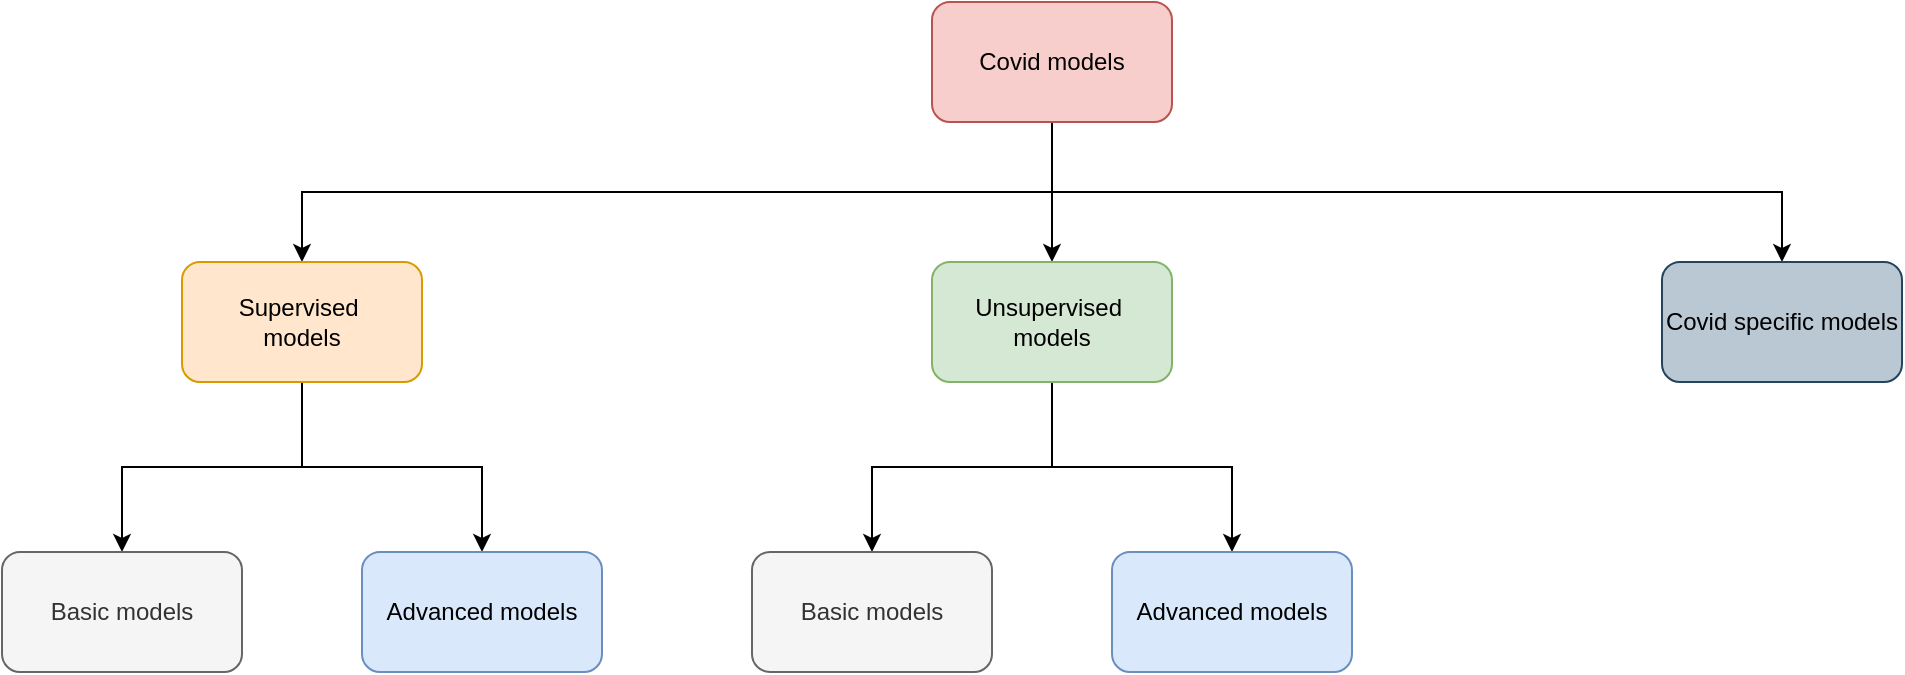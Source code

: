 <mxfile version="26.0.16" pages="4">
  <diagram name="Main" id="ciMXtin28pvy9Z-R5EFE">
    <mxGraphModel dx="2074" dy="1214" grid="1" gridSize="10" guides="1" tooltips="1" connect="1" arrows="1" fold="1" page="1" pageScale="1" pageWidth="1100" pageHeight="850" math="0" shadow="0">
      <root>
        <mxCell id="0" />
        <mxCell id="1" parent="0" />
        <mxCell id="xK0dbAxCh4vP_NzFNWeG-3" style="edgeStyle=orthogonalEdgeStyle;rounded=0;orthogonalLoop=1;jettySize=auto;html=1;exitX=0.5;exitY=1;exitDx=0;exitDy=0;entryX=0.5;entryY=0;entryDx=0;entryDy=0;" parent="1" source="cemaSmMLVrujW-6_Jvu3-1" target="cemaSmMLVrujW-6_Jvu3-2" edge="1">
          <mxGeometry relative="1" as="geometry" />
        </mxCell>
        <mxCell id="xK0dbAxCh4vP_NzFNWeG-5" style="edgeStyle=orthogonalEdgeStyle;rounded=0;orthogonalLoop=1;jettySize=auto;html=1;exitX=0.5;exitY=1;exitDx=0;exitDy=0;entryX=0.5;entryY=0;entryDx=0;entryDy=0;" parent="1" source="cemaSmMLVrujW-6_Jvu3-1" target="cemaSmMLVrujW-6_Jvu3-3" edge="1">
          <mxGeometry relative="1" as="geometry" />
        </mxCell>
        <mxCell id="xK0dbAxCh4vP_NzFNWeG-6" style="edgeStyle=orthogonalEdgeStyle;rounded=0;orthogonalLoop=1;jettySize=auto;html=1;exitX=0.5;exitY=1;exitDx=0;exitDy=0;entryX=0.5;entryY=0;entryDx=0;entryDy=0;" parent="1" source="cemaSmMLVrujW-6_Jvu3-1" target="xK0dbAxCh4vP_NzFNWeG-1" edge="1">
          <mxGeometry relative="1" as="geometry" />
        </mxCell>
        <mxCell id="cemaSmMLVrujW-6_Jvu3-1" value="Covid models" style="rounded=1;whiteSpace=wrap;html=1;fillColor=#f8cecc;strokeColor=#b85450;" parent="1" vertex="1">
          <mxGeometry x="540" y="258" width="120" height="60" as="geometry" />
        </mxCell>
        <mxCell id="cemaSmMLVrujW-6_Jvu3-9" style="edgeStyle=orthogonalEdgeStyle;rounded=0;orthogonalLoop=1;jettySize=auto;html=1;exitX=0.5;exitY=1;exitDx=0;exitDy=0;entryX=0.5;entryY=0;entryDx=0;entryDy=0;" parent="1" source="cemaSmMLVrujW-6_Jvu3-2" target="cemaSmMLVrujW-6_Jvu3-6" edge="1">
          <mxGeometry relative="1" as="geometry" />
        </mxCell>
        <mxCell id="cemaSmMLVrujW-6_Jvu3-10" style="edgeStyle=orthogonalEdgeStyle;rounded=0;orthogonalLoop=1;jettySize=auto;html=1;exitX=0.5;exitY=1;exitDx=0;exitDy=0;entryX=0.5;entryY=0;entryDx=0;entryDy=0;" parent="1" source="cemaSmMLVrujW-6_Jvu3-2" target="cemaSmMLVrujW-6_Jvu3-7" edge="1">
          <mxGeometry relative="1" as="geometry" />
        </mxCell>
        <mxCell id="cemaSmMLVrujW-6_Jvu3-2" value="Supervised&amp;nbsp;&lt;div&gt;models&lt;/div&gt;" style="rounded=1;whiteSpace=wrap;html=1;fillColor=#ffe6cc;strokeColor=#d79b00;" parent="1" vertex="1">
          <mxGeometry x="165" y="388" width="120" height="60" as="geometry" />
        </mxCell>
        <mxCell id="cemaSmMLVrujW-6_Jvu3-13" style="edgeStyle=orthogonalEdgeStyle;rounded=0;orthogonalLoop=1;jettySize=auto;html=1;exitX=0.5;exitY=1;exitDx=0;exitDy=0;entryX=0.5;entryY=0;entryDx=0;entryDy=0;" parent="1" source="cemaSmMLVrujW-6_Jvu3-3" target="cemaSmMLVrujW-6_Jvu3-11" edge="1">
          <mxGeometry relative="1" as="geometry" />
        </mxCell>
        <mxCell id="cemaSmMLVrujW-6_Jvu3-14" style="edgeStyle=orthogonalEdgeStyle;rounded=0;orthogonalLoop=1;jettySize=auto;html=1;exitX=0.5;exitY=1;exitDx=0;exitDy=0;" parent="1" source="cemaSmMLVrujW-6_Jvu3-3" target="cemaSmMLVrujW-6_Jvu3-12" edge="1">
          <mxGeometry relative="1" as="geometry" />
        </mxCell>
        <mxCell id="cemaSmMLVrujW-6_Jvu3-3" value="Unsupervised&amp;nbsp;&lt;div&gt;models&lt;/div&gt;" style="rounded=1;whiteSpace=wrap;html=1;fillColor=#d5e8d4;strokeColor=#82b366;" parent="1" vertex="1">
          <mxGeometry x="540" y="388" width="120" height="60" as="geometry" />
        </mxCell>
        <mxCell id="cemaSmMLVrujW-6_Jvu3-6" value="Basic models" style="rounded=1;whiteSpace=wrap;html=1;fillColor=#f5f5f5;strokeColor=#666666;fontColor=#333333;" parent="1" vertex="1">
          <mxGeometry x="75" y="533" width="120" height="60" as="geometry" />
        </mxCell>
        <mxCell id="cemaSmMLVrujW-6_Jvu3-7" value="Advanced models" style="rounded=1;whiteSpace=wrap;html=1;fillColor=#dae8fc;strokeColor=#6c8ebf;" parent="1" vertex="1">
          <mxGeometry x="255" y="533" width="120" height="60" as="geometry" />
        </mxCell>
        <mxCell id="cemaSmMLVrujW-6_Jvu3-11" value="Basic models" style="rounded=1;whiteSpace=wrap;html=1;fillColor=#f5f5f5;fontColor=#333333;strokeColor=#666666;" parent="1" vertex="1">
          <mxGeometry x="450" y="533" width="120" height="60" as="geometry" />
        </mxCell>
        <mxCell id="cemaSmMLVrujW-6_Jvu3-12" value="Advanced models" style="rounded=1;whiteSpace=wrap;html=1;fillColor=#dae8fc;strokeColor=#6c8ebf;" parent="1" vertex="1">
          <mxGeometry x="630" y="533" width="120" height="60" as="geometry" />
        </mxCell>
        <mxCell id="xK0dbAxCh4vP_NzFNWeG-1" value="Covid specific models" style="rounded=1;whiteSpace=wrap;html=1;fillColor=#bac8d3;strokeColor=#23445d;" parent="1" vertex="1">
          <mxGeometry x="905" y="388" width="120" height="60" as="geometry" />
        </mxCell>
      </root>
    </mxGraphModel>
  </diagram>
  <diagram id="qT8ImLPaNErWYpZOO_7_" name="Supervised models">
    <mxGraphModel dx="1026" dy="663" grid="1" gridSize="10" guides="1" tooltips="1" connect="1" arrows="1" fold="1" page="1" pageScale="1" pageWidth="1100" pageHeight="850" math="0" shadow="0">
      <root>
        <mxCell id="0" />
        <mxCell id="1" parent="0" />
        <mxCell id="yNRg12sICpPYoYdfjsNc-1" style="edgeStyle=orthogonalEdgeStyle;rounded=0;orthogonalLoop=1;jettySize=auto;html=1;exitX=0.5;exitY=1;exitDx=0;exitDy=0;entryX=0.5;entryY=0;entryDx=0;entryDy=0;" parent="1" source="yNRg12sICpPYoYdfjsNc-3" target="yNRg12sICpPYoYdfjsNc-4" edge="1">
          <mxGeometry relative="1" as="geometry" />
        </mxCell>
        <mxCell id="yNRg12sICpPYoYdfjsNc-2" style="edgeStyle=orthogonalEdgeStyle;rounded=0;orthogonalLoop=1;jettySize=auto;html=1;exitX=0.5;exitY=1;exitDx=0;exitDy=0;entryX=0.5;entryY=0;entryDx=0;entryDy=0;" parent="1" source="yNRg12sICpPYoYdfjsNc-3" target="yNRg12sICpPYoYdfjsNc-5" edge="1">
          <mxGeometry relative="1" as="geometry" />
        </mxCell>
        <mxCell id="yNRg12sICpPYoYdfjsNc-3" value="Supervised&amp;nbsp;&lt;div&gt;models&lt;/div&gt;" style="rounded=1;whiteSpace=wrap;html=1;fillColor=#ffe6cc;strokeColor=#d79b00;" parent="1" vertex="1">
          <mxGeometry x="490" y="80" width="120" height="60" as="geometry" />
        </mxCell>
        <mxCell id="yNRg12sICpPYoYdfjsNc-7" style="edgeStyle=orthogonalEdgeStyle;rounded=0;orthogonalLoop=1;jettySize=auto;html=1;exitX=0.5;exitY=1;exitDx=0;exitDy=0;" parent="1" source="yNRg12sICpPYoYdfjsNc-4" target="yNRg12sICpPYoYdfjsNc-6" edge="1">
          <mxGeometry relative="1" as="geometry" />
        </mxCell>
        <mxCell id="yNRg12sICpPYoYdfjsNc-10" style="edgeStyle=orthogonalEdgeStyle;rounded=0;orthogonalLoop=1;jettySize=auto;html=1;exitX=0.5;exitY=1;exitDx=0;exitDy=0;entryX=0.5;entryY=0;entryDx=0;entryDy=0;" parent="1" source="yNRg12sICpPYoYdfjsNc-4" target="yNRg12sICpPYoYdfjsNc-8" edge="1">
          <mxGeometry relative="1" as="geometry" />
        </mxCell>
        <mxCell id="yNRg12sICpPYoYdfjsNc-11" style="edgeStyle=orthogonalEdgeStyle;rounded=0;orthogonalLoop=1;jettySize=auto;html=1;exitX=0.5;exitY=1;exitDx=0;exitDy=0;" parent="1" source="yNRg12sICpPYoYdfjsNc-4" target="yNRg12sICpPYoYdfjsNc-9" edge="1">
          <mxGeometry relative="1" as="geometry" />
        </mxCell>
        <mxCell id="yNRg12sICpPYoYdfjsNc-4" value="Basic models" style="rounded=1;whiteSpace=wrap;html=1;fillColor=#f5f5f5;strokeColor=#666666;fontColor=#333333;" parent="1" vertex="1">
          <mxGeometry x="255" y="235" width="120" height="60" as="geometry" />
        </mxCell>
        <mxCell id="yNRg12sICpPYoYdfjsNc-15" style="edgeStyle=orthogonalEdgeStyle;rounded=0;orthogonalLoop=1;jettySize=auto;html=1;exitX=0.5;exitY=1;exitDx=0;exitDy=0;entryX=0.5;entryY=0;entryDx=0;entryDy=0;" parent="1" source="yNRg12sICpPYoYdfjsNc-5" target="yNRg12sICpPYoYdfjsNc-12" edge="1">
          <mxGeometry relative="1" as="geometry" />
        </mxCell>
        <mxCell id="yNRg12sICpPYoYdfjsNc-16" style="edgeStyle=orthogonalEdgeStyle;rounded=0;orthogonalLoop=1;jettySize=auto;html=1;exitX=0.5;exitY=1;exitDx=0;exitDy=0;entryX=0.5;entryY=0;entryDx=0;entryDy=0;" parent="1" source="yNRg12sICpPYoYdfjsNc-5" target="yNRg12sICpPYoYdfjsNc-13" edge="1">
          <mxGeometry relative="1" as="geometry" />
        </mxCell>
        <mxCell id="yNRg12sICpPYoYdfjsNc-17" style="edgeStyle=orthogonalEdgeStyle;rounded=0;orthogonalLoop=1;jettySize=auto;html=1;exitX=0.5;exitY=1;exitDx=0;exitDy=0;entryX=0.5;entryY=0;entryDx=0;entryDy=0;" parent="1" source="yNRg12sICpPYoYdfjsNc-5" target="yNRg12sICpPYoYdfjsNc-14" edge="1">
          <mxGeometry relative="1" as="geometry" />
        </mxCell>
        <mxCell id="yNRg12sICpPYoYdfjsNc-5" value="Advanced models" style="rounded=1;whiteSpace=wrap;html=1;fillColor=#dae8fc;strokeColor=#6c8ebf;" parent="1" vertex="1">
          <mxGeometry x="725" y="235" width="120" height="60" as="geometry" />
        </mxCell>
        <mxCell id="yNRg12sICpPYoYdfjsNc-6" value="Support Vector Machies" style="rounded=1;whiteSpace=wrap;html=1;" parent="1" vertex="1">
          <mxGeometry x="105" y="395" width="120" height="60" as="geometry" />
        </mxCell>
        <mxCell id="yNRg12sICpPYoYdfjsNc-8" value="Logistic Regression" style="rounded=1;whiteSpace=wrap;html=1;" parent="1" vertex="1">
          <mxGeometry x="255" y="395" width="120" height="60" as="geometry" />
        </mxCell>
        <mxCell id="yNRg12sICpPYoYdfjsNc-9" value="&lt;p style=&quot;margin: 0px; font-variant-numeric: normal; font-variant-east-asian: normal; font-variant-alternates: normal; font-size-adjust: none; font-kerning: auto; font-optical-sizing: auto; font-feature-settings: normal; font-variation-settings: normal; font-variant-position: normal; font-stretch: normal; font-size: 13px; line-height: normal; font-family: &amp;quot;Helvetica Neue&amp;quot;; text-align: start;&quot; class=&quot;p1&quot;&gt;Random Forest&lt;/p&gt;" style="rounded=1;whiteSpace=wrap;html=1;" parent="1" vertex="1">
          <mxGeometry x="405" y="395" width="120" height="60" as="geometry" />
        </mxCell>
        <mxCell id="yNRg12sICpPYoYdfjsNc-12" value="Convolutional Neural Networks" style="rounded=1;whiteSpace=wrap;html=1;" parent="1" vertex="1">
          <mxGeometry x="575" y="395" width="120" height="60" as="geometry" />
        </mxCell>
        <mxCell id="yNRg12sICpPYoYdfjsNc-13" value="Transfer learning-based models" style="rounded=1;whiteSpace=wrap;html=1;" parent="1" vertex="1">
          <mxGeometry x="725" y="395" width="120" height="60" as="geometry" />
        </mxCell>
        <mxCell id="yNRg12sICpPYoYdfjsNc-14" value="Capsule Networks" style="rounded=1;whiteSpace=wrap;html=1;" parent="1" vertex="1">
          <mxGeometry x="875" y="395" width="120" height="60" as="geometry" />
        </mxCell>
        <mxCell id="-A6RMDFo_6YCGbnqH9uz-1" value="Features" style="swimlane;fontStyle=0;childLayout=stackLayout;horizontal=1;startSize=30;horizontalStack=0;resizeParent=1;resizeParentMax=0;resizeLast=0;collapsible=1;marginBottom=0;whiteSpace=wrap;html=1;fillColor=#e1d5e7;strokeColor=#9673a6;" vertex="1" parent="1">
          <mxGeometry x="95" y="590" width="140" height="150" as="geometry" />
        </mxCell>
        <mxCell id="-A6RMDFo_6YCGbnqH9uz-2" value="Descriptive statistics" style="text;strokeColor=none;fillColor=none;align=left;verticalAlign=middle;spacingLeft=4;spacingRight=4;overflow=hidden;points=[[0,0.5],[1,0.5]];portConstraint=eastwest;rotatable=0;whiteSpace=wrap;html=1;" vertex="1" parent="-A6RMDFo_6YCGbnqH9uz-1">
          <mxGeometry y="30" width="140" height="30" as="geometry" />
        </mxCell>
        <mxCell id="-A6RMDFo_6YCGbnqH9uz-3" value="Histogram" style="text;strokeColor=none;fillColor=none;align=left;verticalAlign=middle;spacingLeft=4;spacingRight=4;overflow=hidden;points=[[0,0.5],[1,0.5]];portConstraint=eastwest;rotatable=0;whiteSpace=wrap;html=1;" vertex="1" parent="-A6RMDFo_6YCGbnqH9uz-1">
          <mxGeometry y="60" width="140" height="30" as="geometry" />
        </mxCell>
        <mxCell id="-A6RMDFo_6YCGbnqH9uz-4" value="Edges" style="text;strokeColor=none;fillColor=none;align=left;verticalAlign=middle;spacingLeft=4;spacingRight=4;overflow=hidden;points=[[0,0.5],[1,0.5]];portConstraint=eastwest;rotatable=0;whiteSpace=wrap;html=1;" vertex="1" parent="-A6RMDFo_6YCGbnqH9uz-1">
          <mxGeometry y="90" width="140" height="30" as="geometry" />
        </mxCell>
        <mxCell id="-A6RMDFo_6YCGbnqH9uz-5" value="GLCM" style="text;strokeColor=none;fillColor=none;align=left;verticalAlign=middle;spacingLeft=4;spacingRight=4;overflow=hidden;points=[[0,0.5],[1,0.5]];portConstraint=eastwest;rotatable=0;whiteSpace=wrap;html=1;" vertex="1" parent="-A6RMDFo_6YCGbnqH9uz-1">
          <mxGeometry y="120" width="140" height="30" as="geometry" />
        </mxCell>
      </root>
    </mxGraphModel>
  </diagram>
  <diagram id="udMlE-Of8WtaY1VjiE_j" name="Unsupervised models">
    <mxGraphModel dx="1026" dy="663" grid="1" gridSize="10" guides="1" tooltips="1" connect="1" arrows="1" fold="1" page="1" pageScale="1" pageWidth="1100" pageHeight="850" math="0" shadow="0">
      <root>
        <mxCell id="0" />
        <mxCell id="1" parent="0" />
        <mxCell id="m_voU1Ds3c9K4e713G8o-1" style="edgeStyle=orthogonalEdgeStyle;rounded=0;orthogonalLoop=1;jettySize=auto;html=1;exitX=0.5;exitY=1;exitDx=0;exitDy=0;entryX=0.5;entryY=0;entryDx=0;entryDy=0;" edge="1" parent="1" source="m_voU1Ds3c9K4e713G8o-3" target="m_voU1Ds3c9K4e713G8o-7">
          <mxGeometry relative="1" as="geometry" />
        </mxCell>
        <mxCell id="m_voU1Ds3c9K4e713G8o-2" style="edgeStyle=orthogonalEdgeStyle;rounded=0;orthogonalLoop=1;jettySize=auto;html=1;exitX=0.5;exitY=1;exitDx=0;exitDy=0;entryX=0.5;entryY=0;entryDx=0;entryDy=0;" edge="1" parent="1" source="m_voU1Ds3c9K4e713G8o-3" target="m_voU1Ds3c9K4e713G8o-11">
          <mxGeometry relative="1" as="geometry" />
        </mxCell>
        <mxCell id="m_voU1Ds3c9K4e713G8o-3" value="Unsupervised&amp;nbsp;&lt;div&gt;models&lt;/div&gt;" style="rounded=1;whiteSpace=wrap;html=1;fillColor=#d5e8d4;strokeColor=#82b366;" vertex="1" parent="1">
          <mxGeometry x="490" y="238" width="120" height="60" as="geometry" />
        </mxCell>
        <mxCell id="m_voU1Ds3c9K4e713G8o-4" style="edgeStyle=orthogonalEdgeStyle;rounded=0;orthogonalLoop=1;jettySize=auto;html=1;exitX=0.5;exitY=1;exitDx=0;exitDy=0;" edge="1" parent="1" source="m_voU1Ds3c9K4e713G8o-7" target="m_voU1Ds3c9K4e713G8o-12">
          <mxGeometry relative="1" as="geometry" />
        </mxCell>
        <mxCell id="m_voU1Ds3c9K4e713G8o-5" style="edgeStyle=orthogonalEdgeStyle;rounded=0;orthogonalLoop=1;jettySize=auto;html=1;exitX=0.5;exitY=1;exitDx=0;exitDy=0;entryX=0.5;entryY=0;entryDx=0;entryDy=0;" edge="1" parent="1" source="m_voU1Ds3c9K4e713G8o-7" target="m_voU1Ds3c9K4e713G8o-13">
          <mxGeometry relative="1" as="geometry" />
        </mxCell>
        <mxCell id="m_voU1Ds3c9K4e713G8o-6" style="edgeStyle=orthogonalEdgeStyle;rounded=0;orthogonalLoop=1;jettySize=auto;html=1;exitX=0.5;exitY=1;exitDx=0;exitDy=0;" edge="1" parent="1" source="m_voU1Ds3c9K4e713G8o-7" target="m_voU1Ds3c9K4e713G8o-14">
          <mxGeometry relative="1" as="geometry" />
        </mxCell>
        <mxCell id="m_voU1Ds3c9K4e713G8o-7" value="Basic models" style="rounded=1;whiteSpace=wrap;html=1;fillColor=#f5f5f5;strokeColor=#666666;fontColor=#333333;" vertex="1" parent="1">
          <mxGeometry x="255" y="393" width="120" height="60" as="geometry" />
        </mxCell>
        <mxCell id="m_voU1Ds3c9K4e713G8o-8" style="edgeStyle=orthogonalEdgeStyle;rounded=0;orthogonalLoop=1;jettySize=auto;html=1;exitX=0.5;exitY=1;exitDx=0;exitDy=0;entryX=0.5;entryY=0;entryDx=0;entryDy=0;" edge="1" parent="1" source="m_voU1Ds3c9K4e713G8o-11" target="m_voU1Ds3c9K4e713G8o-15">
          <mxGeometry relative="1" as="geometry" />
        </mxCell>
        <mxCell id="m_voU1Ds3c9K4e713G8o-9" style="edgeStyle=orthogonalEdgeStyle;rounded=0;orthogonalLoop=1;jettySize=auto;html=1;exitX=0.5;exitY=1;exitDx=0;exitDy=0;entryX=0.5;entryY=0;entryDx=0;entryDy=0;" edge="1" parent="1" source="m_voU1Ds3c9K4e713G8o-11" target="m_voU1Ds3c9K4e713G8o-16">
          <mxGeometry relative="1" as="geometry" />
        </mxCell>
        <mxCell id="m_voU1Ds3c9K4e713G8o-10" style="edgeStyle=orthogonalEdgeStyle;rounded=0;orthogonalLoop=1;jettySize=auto;html=1;exitX=0.5;exitY=1;exitDx=0;exitDy=0;entryX=0.5;entryY=0;entryDx=0;entryDy=0;" edge="1" parent="1" source="m_voU1Ds3c9K4e713G8o-11" target="m_voU1Ds3c9K4e713G8o-17">
          <mxGeometry relative="1" as="geometry" />
        </mxCell>
        <mxCell id="m_voU1Ds3c9K4e713G8o-11" value="Advanced models" style="rounded=1;whiteSpace=wrap;html=1;fillColor=#dae8fc;strokeColor=#6c8ebf;" vertex="1" parent="1">
          <mxGeometry x="725" y="393" width="120" height="60" as="geometry" />
        </mxCell>
        <mxCell id="m_voU1Ds3c9K4e713G8o-12" value="K-Means clustering" style="rounded=1;whiteSpace=wrap;html=1;" vertex="1" parent="1">
          <mxGeometry x="105" y="553" width="120" height="60" as="geometry" />
        </mxCell>
        <mxCell id="m_voU1Ds3c9K4e713G8o-13" value="Principal Component Analysis" style="rounded=1;whiteSpace=wrap;html=1;" vertex="1" parent="1">
          <mxGeometry x="255" y="553" width="120" height="60" as="geometry" />
        </mxCell>
        <mxCell id="m_voU1Ds3c9K4e713G8o-14" value="&lt;p style=&quot;margin: 0px; font-variant-numeric: normal; font-variant-east-asian: normal; font-variant-alternates: normal; font-size-adjust: none; font-kerning: auto; font-optical-sizing: auto; font-feature-settings: normal; font-variation-settings: normal; font-variant-position: normal; font-stretch: normal; font-size: 13px; line-height: normal; font-family: &amp;quot;Helvetica Neue&amp;quot;; text-align: start;&quot; class=&quot;p1&quot;&gt;Auto-encoders&lt;br&gt;&lt;/p&gt;" style="rounded=1;whiteSpace=wrap;html=1;" vertex="1" parent="1">
          <mxGeometry x="405" y="553" width="120" height="60" as="geometry" />
        </mxCell>
        <mxCell id="m_voU1Ds3c9K4e713G8o-15" value="Convolutional Neural Networks" style="rounded=1;whiteSpace=wrap;html=1;" vertex="1" parent="1">
          <mxGeometry x="575" y="553" width="120" height="60" as="geometry" />
        </mxCell>
        <mxCell id="m_voU1Ds3c9K4e713G8o-16" value="Graph-based models" style="rounded=1;whiteSpace=wrap;html=1;" vertex="1" parent="1">
          <mxGeometry x="725" y="553" width="120" height="60" as="geometry" />
        </mxCell>
        <mxCell id="m_voU1Ds3c9K4e713G8o-17" value="Deep&amp;nbsp;&lt;span style=&quot;font-family: &amp;quot;Helvetica Neue&amp;quot;; font-size: 13px; text-align: start;&quot;&gt;Auto-encoders&lt;/span&gt;" style="rounded=1;whiteSpace=wrap;html=1;" vertex="1" parent="1">
          <mxGeometry x="875" y="553" width="120" height="60" as="geometry" />
        </mxCell>
      </root>
    </mxGraphModel>
  </diagram>
  <diagram id="aogHjLmU0naKM6DMxWx2" name="Roadmap">
    <mxGraphModel dx="1430" dy="837" grid="1" gridSize="10" guides="1" tooltips="1" connect="1" arrows="1" fold="1" page="1" pageScale="1" pageWidth="1100" pageHeight="850" math="0" shadow="0">
      <root>
        <mxCell id="0" />
        <mxCell id="1" parent="0" />
        <mxCell id="40lD1EmkbBOR3VWzuAHx-75" value="" style="rounded=0;whiteSpace=wrap;html=1;" parent="1" vertex="1">
          <mxGeometry x="150" y="25" width="800" height="800" as="geometry" />
        </mxCell>
        <mxCell id="40lD1EmkbBOR3VWzuAHx-21" value="" style="endArrow=none;html=1;strokeWidth=3;strokeColor=#CCCCCC;labelBackgroundColor=none;fontSize=16;rounded=0;" parent="1" source="40lD1EmkbBOR3VWzuAHx-22" target="40lD1EmkbBOR3VWzuAHx-23" edge="1">
          <mxGeometry relative="1" as="geometry" />
        </mxCell>
        <mxCell id="40lD1EmkbBOR3VWzuAHx-22" value="" style="ellipse;whiteSpace=wrap;html=1;aspect=fixed;shadow=0;fillColor=none;strokeColor=#333333;fontSize=16;align=center;strokeWidth=2;" parent="1" vertex="1">
          <mxGeometry x="539" y="120" width="12" height="12" as="geometry" />
        </mxCell>
        <mxCell id="40lD1EmkbBOR3VWzuAHx-23" value="" style="ellipse;whiteSpace=wrap;html=1;aspect=fixed;shadow=0;fillColor=none;strokeColor=#333333;fontSize=16;align=center;strokeWidth=2;" parent="1" vertex="1">
          <mxGeometry x="539" y="618" width="12" height="12" as="geometry" />
        </mxCell>
        <mxCell id="40lD1EmkbBOR3VWzuAHx-24" value="" style="verticalLabelPosition=middle;verticalAlign=middle;html=1;shape=mxgraph.infographic.circularCallout2;dy=15;strokeColor=#10739E;labelPosition=center;align=center;fontColor=#10739E;fontStyle=1;fontSize=24;shadow=0;direction=north;" parent="1" vertex="1">
          <mxGeometry x="305" y="150" width="246" height="60" as="geometry" />
        </mxCell>
        <mxCell id="40lD1EmkbBOR3VWzuAHx-25" value="" style="verticalLabelPosition=middle;verticalAlign=middle;html=1;shape=mxgraph.infographic.circularCallout2;dy=15;strokeColor=#F2931E;labelPosition=center;align=center;fontColor=#F2931E;fontStyle=1;fontSize=24;shadow=0;direction=north;flipH=1;" parent="1" vertex="1">
          <mxGeometry x="539" y="220" width="246" height="60" as="geometry" />
        </mxCell>
        <mxCell id="40lD1EmkbBOR3VWzuAHx-26" value="" style="verticalLabelPosition=middle;verticalAlign=middle;html=1;shape=mxgraph.infographic.circularCallout2;dy=15;strokeColor=#AE4132;labelPosition=center;align=center;fontColor=#10739E;fontStyle=1;fontSize=24;shadow=0;direction=north;" parent="1" vertex="1">
          <mxGeometry x="305" y="290" width="246" height="60" as="geometry" />
        </mxCell>
        <mxCell id="40lD1EmkbBOR3VWzuAHx-27" value="" style="verticalLabelPosition=middle;verticalAlign=middle;html=1;shape=mxgraph.infographic.circularCallout2;dy=15;strokeColor=#23445D;labelPosition=center;align=center;fontColor=#10739E;fontStyle=1;fontSize=24;shadow=0;direction=north;flipH=1;" parent="1" vertex="1">
          <mxGeometry x="539" y="360" width="246" height="60" as="geometry" />
        </mxCell>
        <mxCell id="40lD1EmkbBOR3VWzuAHx-28" value="" style="verticalLabelPosition=middle;verticalAlign=middle;html=1;shape=mxgraph.infographic.circularCallout2;dy=15;strokeColor=#12AAB5;labelPosition=center;align=center;fontColor=#10739E;fontStyle=1;fontSize=24;shadow=0;direction=north;" parent="1" vertex="1">
          <mxGeometry x="305" y="430" width="246" height="60" as="geometry" />
        </mxCell>
        <mxCell id="40lD1EmkbBOR3VWzuAHx-29" value="" style="verticalLabelPosition=middle;verticalAlign=middle;html=1;shape=mxgraph.infographic.circularCallout2;dy=15;strokeColor=#56517E;labelPosition=center;align=center;fontColor=#10739E;fontStyle=1;fontSize=24;shadow=0;direction=north;flipH=1;" parent="1" vertex="1">
          <mxGeometry x="539" y="500" width="246" height="60" as="geometry" />
        </mxCell>
        <mxCell id="40lD1EmkbBOR3VWzuAHx-30" value="Label" style="fillColor=#10739E;strokecolor=none;rounded=1;fontColor=#FFFFFF;strokeColor=none;fontStyle=1;fontSize=14;whiteSpace=wrap;html=1;" parent="1" vertex="1">
          <mxGeometry x="375" y="140" width="160" height="30" as="geometry" />
        </mxCell>
        <mxCell id="40lD1EmkbBOR3VWzuAHx-31" value="Label" style="fillColor=#F2931E;strokecolor=none;rounded=1;fontColor=#FFFFFF;strokeColor=none;fontStyle=1;fontSize=14;whiteSpace=wrap;html=1;" parent="1" vertex="1">
          <mxGeometry x="555" y="205" width="160" height="30" as="geometry" />
        </mxCell>
        <mxCell id="40lD1EmkbBOR3VWzuAHx-32" value="Label" style="fillColor=#AE4132;strokecolor=none;rounded=1;fontColor=#FFFFFF;strokeColor=none;fontStyle=1;fontSize=14;whiteSpace=wrap;html=1;" parent="1" vertex="1">
          <mxGeometry x="375" y="280" width="160" height="30" as="geometry" />
        </mxCell>
        <mxCell id="40lD1EmkbBOR3VWzuAHx-33" value="Label" style="fillColor=#23445D;strokecolor=none;rounded=1;fontColor=#FFFFFF;strokeColor=none;fontStyle=1;fontSize=14;whiteSpace=wrap;html=1;" parent="1" vertex="1">
          <mxGeometry x="555" y="345" width="160" height="30" as="geometry" />
        </mxCell>
        <mxCell id="40lD1EmkbBOR3VWzuAHx-34" value="Label" style="fillColor=#12AAB5;strokecolor=none;rounded=1;fontColor=#FFFFFF;strokeColor=none;fontStyle=1;fontSize=14;whiteSpace=wrap;html=1;" parent="1" vertex="1">
          <mxGeometry x="375" y="420" width="160" height="30" as="geometry" />
        </mxCell>
        <mxCell id="40lD1EmkbBOR3VWzuAHx-35" value="Label" style="fillColor=#56517E;strokecolor=none;rounded=1;fontColor=#FFFFFF;strokeColor=none;fontStyle=1;fontSize=14;whiteSpace=wrap;html=1;" parent="1" vertex="1">
          <mxGeometry x="555" y="485" width="160" height="30" as="geometry" />
        </mxCell>
        <mxCell id="40lD1EmkbBOR3VWzuAHx-36" value="&lt;font style=&quot;font-size: 10px&quot;&gt;&lt;font style=&quot;font-size: 12px&quot; color=&quot;#10739E&quot;&gt;&lt;b&gt;Label&lt;/b&gt;&lt;/font&gt;&lt;br&gt;&lt;br&gt;&lt;font size=&quot;1&quot;&gt;Lorem ipsum dolor sit amet, consectetur adipisicing elit&lt;/font&gt;&lt;/font&gt;" style="rounded=1;strokeColor=none;fillColor=#EEEEEE;align=center;arcSize=12;verticalAlign=top;whiteSpace=wrap;html=1;fontSize=12;" parent="1" vertex="1">
          <mxGeometry x="375" y="190" width="160" height="70" as="geometry" />
        </mxCell>
        <mxCell id="40lD1EmkbBOR3VWzuAHx-37" value="&lt;font style=&quot;font-size: 10px&quot;&gt;&lt;font style=&quot;font-size: 12px&quot; color=&quot;#F2931E&quot;&gt;&lt;b&gt;Label&lt;/b&gt;&lt;/font&gt;&lt;br&gt;&lt;br&gt;&lt;font size=&quot;1&quot;&gt;Lorem ipsum dolor sit amet, consectetur adipisicing elit&lt;/font&gt;&lt;/font&gt;" style="rounded=1;strokeColor=none;fillColor=#EEEEEE;align=center;arcSize=12;verticalAlign=top;whiteSpace=wrap;html=1;fontSize=12;" parent="1" vertex="1">
          <mxGeometry x="555" y="260" width="160" height="70" as="geometry" />
        </mxCell>
        <mxCell id="40lD1EmkbBOR3VWzuAHx-38" value="&lt;font style=&quot;font-size: 10px&quot;&gt;&lt;font style=&quot;font-size: 12px&quot; color=&quot;#AE4132&quot;&gt;&lt;b&gt;Label&lt;/b&gt;&lt;/font&gt;&lt;br&gt;&lt;br&gt;&lt;font size=&quot;1&quot;&gt;Lorem ipsum dolor sit amet, consectetur adipisicing elit&lt;/font&gt;&lt;/font&gt;" style="rounded=1;strokeColor=none;fillColor=#EEEEEE;align=center;arcSize=12;verticalAlign=top;whiteSpace=wrap;html=1;fontSize=12;" parent="1" vertex="1">
          <mxGeometry x="375" y="330" width="160" height="70" as="geometry" />
        </mxCell>
        <mxCell id="40lD1EmkbBOR3VWzuAHx-39" value="&lt;font style=&quot;font-size: 10px&quot;&gt;&lt;font style=&quot;font-size: 12px&quot; color=&quot;#23445D&quot;&gt;&lt;b&gt;Label&lt;/b&gt;&lt;/font&gt;&lt;br&gt;&lt;br&gt;&lt;font size=&quot;1&quot;&gt;Lorem ipsum dolor sit amet, consectetur adipisicing elit&lt;/font&gt;&lt;/font&gt;" style="rounded=1;strokeColor=none;fillColor=#EEEEEE;align=center;arcSize=12;verticalAlign=top;whiteSpace=wrap;html=1;fontSize=12;" parent="1" vertex="1">
          <mxGeometry x="555" y="400" width="160" height="70" as="geometry" />
        </mxCell>
        <mxCell id="40lD1EmkbBOR3VWzuAHx-40" value="&lt;font style=&quot;font-size: 10px&quot;&gt;&lt;font style=&quot;font-size: 12px&quot; color=&quot;#12AAB5&quot;&gt;&lt;b&gt;Label&lt;/b&gt;&lt;/font&gt;&lt;br&gt;&lt;br&gt;&lt;font size=&quot;1&quot;&gt;Lorem ipsum dolor sit amet, consectetur adipisicing elit&lt;/font&gt;&lt;/font&gt;" style="rounded=1;strokeColor=none;fillColor=#EEEEEE;align=center;arcSize=12;verticalAlign=top;whiteSpace=wrap;html=1;fontSize=12;" parent="1" vertex="1">
          <mxGeometry x="375" y="470" width="160" height="70" as="geometry" />
        </mxCell>
        <mxCell id="40lD1EmkbBOR3VWzuAHx-41" value="&lt;font style=&quot;font-size: 10px&quot;&gt;&lt;font style=&quot;font-size: 12px&quot; color=&quot;#56517E&quot;&gt;&lt;b&gt;Label&lt;/b&gt;&lt;/font&gt;&lt;br&gt;&lt;br&gt;&lt;font size=&quot;1&quot;&gt;Lorem ipsum dolor sit amet, consectetur adipisicing elit&lt;/font&gt;&lt;/font&gt;" style="rounded=1;strokeColor=none;fillColor=#EEEEEE;align=center;arcSize=12;verticalAlign=top;whiteSpace=wrap;html=1;fontSize=12;" parent="1" vertex="1">
          <mxGeometry x="555" y="540" width="160" height="70" as="geometry" />
        </mxCell>
        <mxCell id="40lD1EmkbBOR3VWzuAHx-42" value="" style="endArrow=none;html=1;strokeWidth=3;strokeColor=#CCCCCC;labelBackgroundColor=none;fontSize=16;rounded=0;" parent="1" source="40lD1EmkbBOR3VWzuAHx-43" target="40lD1EmkbBOR3VWzuAHx-44" edge="1">
          <mxGeometry relative="1" as="geometry" />
        </mxCell>
        <mxCell id="40lD1EmkbBOR3VWzuAHx-43" value="" style="ellipse;whiteSpace=wrap;html=1;aspect=fixed;shadow=0;fillColor=none;strokeColor=#333333;fontSize=16;align=center;strokeWidth=2;" parent="1" vertex="1">
          <mxGeometry x="539" y="120" width="12" height="12" as="geometry" />
        </mxCell>
        <mxCell id="40lD1EmkbBOR3VWzuAHx-44" value="" style="ellipse;whiteSpace=wrap;html=1;aspect=fixed;shadow=0;fillColor=none;strokeColor=#333333;fontSize=16;align=center;strokeWidth=2;" parent="1" vertex="1">
          <mxGeometry x="539" y="618" width="12" height="12" as="geometry" />
        </mxCell>
        <mxCell id="40lD1EmkbBOR3VWzuAHx-45" value="" style="verticalLabelPosition=middle;verticalAlign=middle;html=1;shape=mxgraph.infographic.circularCallout2;dy=15;strokeColor=#10739E;labelPosition=center;align=center;fontColor=#10739E;fontStyle=1;fontSize=24;shadow=0;direction=north;" parent="1" vertex="1">
          <mxGeometry x="305" y="150" width="246" height="60" as="geometry" />
        </mxCell>
        <mxCell id="40lD1EmkbBOR3VWzuAHx-46" value="" style="verticalLabelPosition=middle;verticalAlign=middle;html=1;shape=mxgraph.infographic.circularCallout2;dy=15;strokeColor=#F2931E;labelPosition=center;align=center;fontColor=#F2931E;fontStyle=1;fontSize=24;shadow=0;direction=north;flipH=1;" parent="1" vertex="1">
          <mxGeometry x="539" y="220" width="246" height="60" as="geometry" />
        </mxCell>
        <mxCell id="40lD1EmkbBOR3VWzuAHx-47" value="" style="verticalLabelPosition=middle;verticalAlign=middle;html=1;shape=mxgraph.infographic.circularCallout2;dy=15;strokeColor=#AE4132;labelPosition=center;align=center;fontColor=#10739E;fontStyle=1;fontSize=24;shadow=0;direction=north;" parent="1" vertex="1">
          <mxGeometry x="305" y="290" width="246" height="60" as="geometry" />
        </mxCell>
        <mxCell id="40lD1EmkbBOR3VWzuAHx-48" value="" style="verticalLabelPosition=middle;verticalAlign=middle;html=1;shape=mxgraph.infographic.circularCallout2;dy=15;strokeColor=#23445D;labelPosition=center;align=center;fontColor=#10739E;fontStyle=1;fontSize=24;shadow=0;direction=north;flipH=1;" parent="1" vertex="1">
          <mxGeometry x="539" y="360" width="246" height="60" as="geometry" />
        </mxCell>
        <mxCell id="40lD1EmkbBOR3VWzuAHx-49" value="" style="verticalLabelPosition=middle;verticalAlign=middle;html=1;shape=mxgraph.infographic.circularCallout2;dy=15;strokeColor=#12AAB5;labelPosition=center;align=center;fontColor=#10739E;fontStyle=1;fontSize=24;shadow=0;direction=north;" parent="1" vertex="1">
          <mxGeometry x="305" y="430" width="246" height="60" as="geometry" />
        </mxCell>
        <mxCell id="40lD1EmkbBOR3VWzuAHx-50" value="" style="verticalLabelPosition=middle;verticalAlign=middle;html=1;shape=mxgraph.infographic.circularCallout2;dy=15;strokeColor=#56517E;labelPosition=center;align=center;fontColor=#10739E;fontStyle=1;fontSize=24;shadow=0;direction=north;flipH=1;" parent="1" vertex="1">
          <mxGeometry x="539" y="500" width="246" height="60" as="geometry" />
        </mxCell>
        <mxCell id="40lD1EmkbBOR3VWzuAHx-51" value="Mask creation" style="fillColor=#10739E;strokecolor=none;rounded=1;fontColor=#FFFFFF;strokeColor=none;fontStyle=1;fontSize=14;whiteSpace=wrap;html=1;" parent="1" vertex="1">
          <mxGeometry x="375" y="140" width="160" height="30" as="geometry" />
        </mxCell>
        <mxCell id="40lD1EmkbBOR3VWzuAHx-52" value="Image augmentation" style="fillColor=#F2931E;strokecolor=none;rounded=1;fontColor=#FFFFFF;strokeColor=none;fontStyle=1;fontSize=14;whiteSpace=wrap;html=1;" parent="1" vertex="1">
          <mxGeometry x="555" y="205" width="160" height="30" as="geometry" />
        </mxCell>
        <mxCell id="40lD1EmkbBOR3VWzuAHx-53" value="Image classification" style="fillColor=#AE4132;strokecolor=none;rounded=1;fontColor=#FFFFFF;strokeColor=none;fontStyle=1;fontSize=14;whiteSpace=wrap;html=1;" parent="1" vertex="1">
          <mxGeometry x="375" y="280" width="160" height="30" as="geometry" />
        </mxCell>
        <mxCell id="40lD1EmkbBOR3VWzuAHx-54" value="Model training&amp;nbsp;" style="fillColor=#23445D;strokecolor=none;rounded=1;fontColor=#FFFFFF;strokeColor=none;fontStyle=1;fontSize=14;whiteSpace=wrap;html=1;" parent="1" vertex="1">
          <mxGeometry x="555" y="345" width="160" height="30" as="geometry" />
        </mxCell>
        <mxCell id="40lD1EmkbBOR3VWzuAHx-55" value="Model validation" style="fillColor=#12AAB5;strokecolor=none;rounded=1;fontColor=#FFFFFF;strokeColor=none;fontStyle=1;fontSize=14;whiteSpace=wrap;html=1;" parent="1" vertex="1">
          <mxGeometry x="375" y="420" width="160" height="30" as="geometry" />
        </mxCell>
        <mxCell id="40lD1EmkbBOR3VWzuAHx-56" value="Multi-model testing" style="fillColor=#56517E;strokecolor=none;rounded=1;fontColor=#FFFFFF;strokeColor=none;fontStyle=1;fontSize=14;whiteSpace=wrap;html=1;" parent="1" vertex="1">
          <mxGeometry x="555" y="485" width="160" height="30" as="geometry" />
        </mxCell>
        <mxCell id="40lD1EmkbBOR3VWzuAHx-57" value="&lt;font style=&quot;&quot;&gt;&lt;font color=&quot;#10739e&quot;&gt;&lt;b&gt;Creating new masks&lt;/b&gt;&lt;/font&gt;&lt;br&gt;&lt;br&gt;&lt;font style=&quot;font-size: 10px;&quot; size=&quot;1&quot;&gt;We can use U-net model to create new masks&lt;/font&gt;&lt;/font&gt;" style="rounded=1;strokeColor=none;fillColor=#EEEEEE;align=center;arcSize=12;verticalAlign=top;whiteSpace=wrap;html=1;fontSize=12;" parent="1" vertex="1">
          <mxGeometry x="375" y="190" width="160" height="70" as="geometry" />
        </mxCell>
        <mxCell id="40lD1EmkbBOR3VWzuAHx-58" value="&lt;font style=&quot;&quot;&gt;&lt;font style=&quot;font-size: 12px;&quot; color=&quot;#F2931E&quot;&gt;&lt;b&gt;Balancing datasets&lt;/b&gt;&lt;/font&gt;&lt;br&gt;&lt;br&gt;&lt;font size=&quot;1&quot;&gt;Create more images for VP, Covid, and LO&lt;/font&gt;&lt;/font&gt;" style="rounded=1;strokeColor=none;fillColor=#EEEEEE;align=center;arcSize=12;verticalAlign=top;whiteSpace=wrap;html=1;fontSize=12;" parent="1" vertex="1">
          <mxGeometry x="555" y="260" width="160" height="70" as="geometry" />
        </mxCell>
        <mxCell id="40lD1EmkbBOR3VWzuAHx-59" value="&lt;font style=&quot;&quot;&gt;&lt;font color=&quot;#ae4132&quot;&gt;&lt;b&gt;Classifying Lung area&lt;/b&gt;&lt;/font&gt;&lt;/font&gt;&lt;div&gt;&lt;font style=&quot;&quot;&gt;&lt;font color=&quot;#ae4132&quot;&gt;&lt;b&gt;&lt;br&gt;&lt;/b&gt;&lt;/font&gt;&lt;/font&gt;&lt;div&gt;&lt;font style=&quot;font-size: 10px&quot;&gt;&lt;font size=&quot;1&quot;&gt;Custom CNN, ResNet, EfficientNet, VGG16/VGG19&lt;/font&gt;&lt;/font&gt;&lt;/div&gt;&lt;/div&gt;" style="rounded=1;strokeColor=none;fillColor=#EEEEEE;align=center;arcSize=12;verticalAlign=top;whiteSpace=wrap;html=1;fontSize=12;" parent="1" vertex="1">
          <mxGeometry x="375" y="330" width="160" height="70" as="geometry" />
        </mxCell>
        <mxCell id="40lD1EmkbBOR3VWzuAHx-60" value="&lt;font style=&quot;&quot;&gt;&lt;font style=&quot;font-size: 12px;&quot; color=&quot;#23445D&quot;&gt;&lt;b&gt;Supervised models&lt;/b&gt;&lt;/font&gt;&lt;br&gt;&lt;br&gt;&lt;font size=&quot;1&quot;&gt;CNN, CapsNet, and Transfer Learning using ImageNet&lt;/font&gt;&lt;/font&gt;" style="rounded=1;strokeColor=none;fillColor=#EEEEEE;align=center;arcSize=12;verticalAlign=top;whiteSpace=wrap;html=1;fontSize=12;" parent="1" vertex="1">
          <mxGeometry x="555" y="400" width="160" height="70" as="geometry" />
        </mxCell>
        <mxCell id="40lD1EmkbBOR3VWzuAHx-61" value="&lt;font style=&quot;&quot;&gt;&lt;font color=&quot;#12aab5&quot;&gt;&lt;b&gt;Target performance&lt;/b&gt;&lt;/font&gt;&lt;br&gt;&lt;br&gt;&lt;span style=&quot;font-size: 10px;&quot;&gt;Metrics: Accuracy, Recall, ...&lt;/span&gt;&lt;/font&gt;" style="rounded=1;strokeColor=none;fillColor=#EEEEEE;align=center;arcSize=12;verticalAlign=top;whiteSpace=wrap;html=1;fontSize=12;" parent="1" vertex="1">
          <mxGeometry x="375" y="470" width="160" height="70" as="geometry" />
        </mxCell>
        <mxCell id="40lD1EmkbBOR3VWzuAHx-62" value="&lt;font style=&quot;font-size: 10px&quot;&gt;&lt;font style=&quot;font-size: 12px;&quot; color=&quot;#56517E&quot;&gt;&lt;b&gt;Trying different models&lt;/b&gt;&lt;/font&gt;&lt;br&gt;&lt;br&gt;&lt;span style=&quot;font-size: x-small;&quot;&gt;CNN with XGBoost/CatBoost/RF&lt;/span&gt;&lt;/font&gt;" style="rounded=1;strokeColor=none;fillColor=#EEEEEE;align=center;arcSize=12;verticalAlign=top;whiteSpace=wrap;html=1;fontSize=12;" parent="1" vertex="1">
          <mxGeometry x="555" y="540" width="160" height="70" as="geometry" />
        </mxCell>
        <mxCell id="40lD1EmkbBOR3VWzuAHx-65" value="March 8th, 2025" style="text;html=1;align=center;verticalAlign=middle;whiteSpace=wrap;rounded=0;fontStyle=1;fontSize=15;" parent="1" vertex="1">
          <mxGeometry x="480" y="70" width="130" height="30" as="geometry" />
        </mxCell>
        <mxCell id="40lD1EmkbBOR3VWzuAHx-66" value="April 15th, 2025" style="text;html=1;align=center;verticalAlign=middle;whiteSpace=wrap;rounded=0;fontStyle=1;fontSize=15;" parent="1" vertex="1">
          <mxGeometry x="480" y="640" width="130" height="30" as="geometry" />
        </mxCell>
        <mxCell id="40lD1EmkbBOR3VWzuAHx-67" value="March 19th, 2025" style="text;html=1;align=center;verticalAlign=middle;whiteSpace=wrap;rounded=0;fontStyle=1;fontSize=15;" parent="1" vertex="1">
          <mxGeometry x="165" y="165" width="130" height="30" as="geometry" />
        </mxCell>
        <mxCell id="40lD1EmkbBOR3VWzuAHx-68" value="March 21st, 2025" style="text;html=1;align=center;verticalAlign=middle;whiteSpace=wrap;rounded=0;fontStyle=1;fontSize=15;" parent="1" vertex="1">
          <mxGeometry x="795" y="235" width="130" height="30" as="geometry" />
        </mxCell>
        <mxCell id="40lD1EmkbBOR3VWzuAHx-69" value="March 22nd, 2025" style="text;html=1;align=center;verticalAlign=middle;whiteSpace=wrap;rounded=0;fontStyle=1;fontSize=15;" parent="1" vertex="1">
          <mxGeometry x="165" y="305" width="130" height="30" as="geometry" />
        </mxCell>
        <mxCell id="40lD1EmkbBOR3VWzuAHx-70" value="March 30th, 2025" style="text;html=1;align=center;verticalAlign=middle;whiteSpace=wrap;rounded=0;fontStyle=1;fontSize=15;" parent="1" vertex="1">
          <mxGeometry x="805" y="375" width="130" height="30" as="geometry" />
        </mxCell>
        <mxCell id="40lD1EmkbBOR3VWzuAHx-71" value="April 5th, 2025" style="text;html=1;align=center;verticalAlign=middle;whiteSpace=wrap;rounded=0;fontStyle=1;fontSize=15;" parent="1" vertex="1">
          <mxGeometry x="165" y="445" width="130" height="30" as="geometry" />
        </mxCell>
        <mxCell id="40lD1EmkbBOR3VWzuAHx-72" value="April 12th, 2025" style="text;html=1;align=center;verticalAlign=middle;whiteSpace=wrap;rounded=0;fontStyle=1;fontSize=15;" parent="1" vertex="1">
          <mxGeometry x="795" y="515" width="130" height="30" as="geometry" />
        </mxCell>
        <mxCell id="40lD1EmkbBOR3VWzuAHx-73" value="&lt;font style=&quot;&quot;&gt;&lt;br&gt;&lt;span style=&quot;font-size: 10px;&quot;&gt;Have a meeting to go through the open points/updates&lt;/span&gt;&lt;/font&gt;" style="rounded=1;strokeColor=none;fillColor=#EEEEEE;align=center;arcSize=12;verticalAlign=top;whiteSpace=wrap;html=1;fontSize=12;" parent="1" vertex="1">
          <mxGeometry x="465" y="710" width="160" height="70" as="geometry" />
        </mxCell>
        <mxCell id="40lD1EmkbBOR3VWzuAHx-74" value="Report review" style="fillColor=#76608a;strokecolor=none;rounded=1;fontColor=#ffffff;strokeColor=#432D57;fontStyle=1;fontSize=14;whiteSpace=wrap;html=1;" parent="1" vertex="1">
          <mxGeometry x="465" y="670" width="160" height="30" as="geometry" />
        </mxCell>
      </root>
    </mxGraphModel>
  </diagram>
</mxfile>
